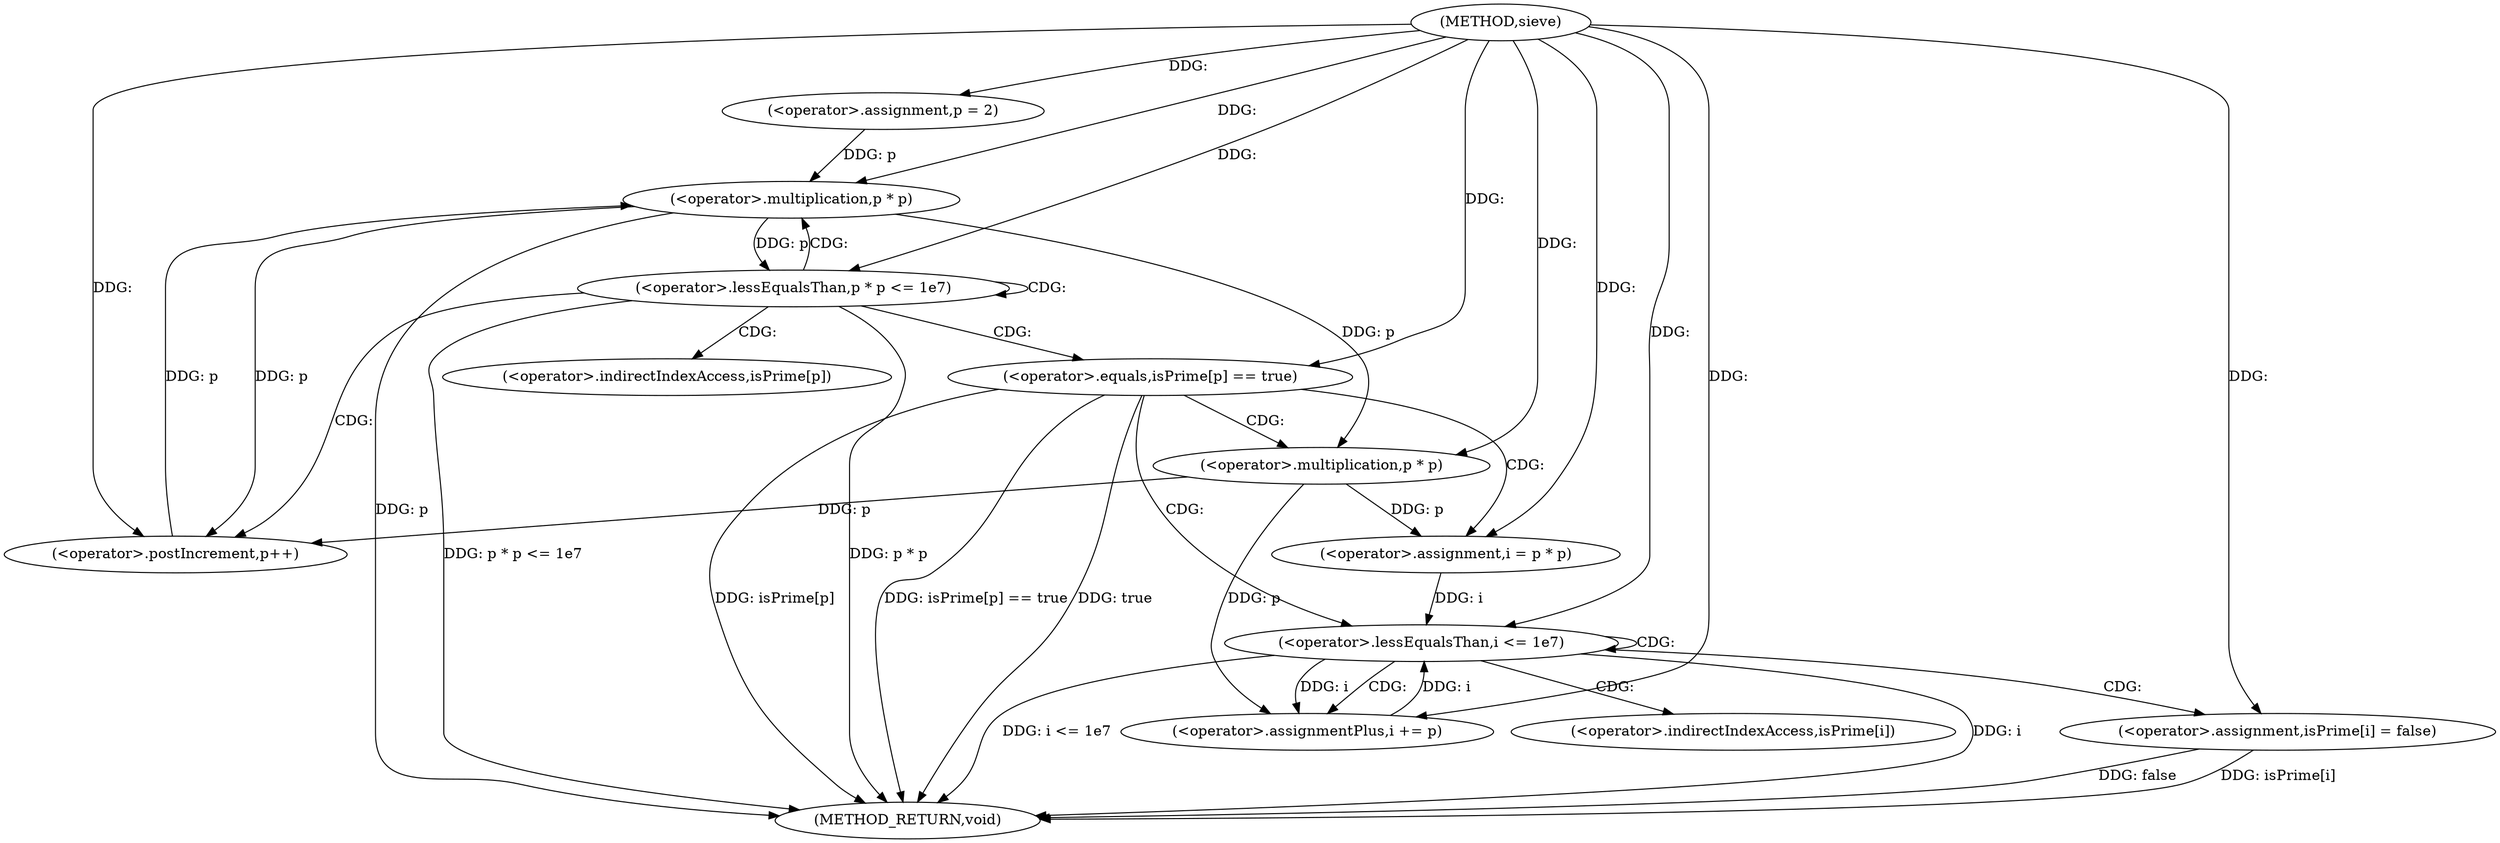 digraph "sieve" {  
"1000279" [label = "(METHOD,sieve)" ]
"1000317" [label = "(METHOD_RETURN,void)" ]
"1000283" [label = "(<operator>.assignment,p = 2)" ]
"1000286" [label = "(<operator>.lessEqualsThan,p * p <= 1e7)" ]
"1000291" [label = "(<operator>.postIncrement,p++)" ]
"1000294" [label = "(<operator>.equals,isPrime[p] == true)" ]
"1000287" [label = "(<operator>.multiplication,p * p)" ]
"1000301" [label = "(<operator>.assignment,i = p * p)" ]
"1000306" [label = "(<operator>.lessEqualsThan,i <= 1e7)" ]
"1000309" [label = "(<operator>.assignmentPlus,i += p)" ]
"1000312" [label = "(<operator>.assignment,isPrime[i] = false)" ]
"1000303" [label = "(<operator>.multiplication,p * p)" ]
"1000295" [label = "(<operator>.indirectIndexAccess,isPrime[p])" ]
"1000313" [label = "(<operator>.indirectIndexAccess,isPrime[i])" ]
  "1000287" -> "1000317"  [ label = "DDG: p"] 
  "1000286" -> "1000317"  [ label = "DDG: p * p"] 
  "1000286" -> "1000317"  [ label = "DDG: p * p <= 1e7"] 
  "1000294" -> "1000317"  [ label = "DDG: isPrime[p]"] 
  "1000294" -> "1000317"  [ label = "DDG: isPrime[p] == true"] 
  "1000306" -> "1000317"  [ label = "DDG: i"] 
  "1000306" -> "1000317"  [ label = "DDG: i <= 1e7"] 
  "1000312" -> "1000317"  [ label = "DDG: isPrime[i]"] 
  "1000312" -> "1000317"  [ label = "DDG: false"] 
  "1000294" -> "1000317"  [ label = "DDG: true"] 
  "1000279" -> "1000283"  [ label = "DDG: "] 
  "1000287" -> "1000286"  [ label = "DDG: p"] 
  "1000279" -> "1000286"  [ label = "DDG: "] 
  "1000287" -> "1000291"  [ label = "DDG: p"] 
  "1000303" -> "1000291"  [ label = "DDG: p"] 
  "1000279" -> "1000291"  [ label = "DDG: "] 
  "1000283" -> "1000287"  [ label = "DDG: p"] 
  "1000291" -> "1000287"  [ label = "DDG: p"] 
  "1000279" -> "1000287"  [ label = "DDG: "] 
  "1000279" -> "1000294"  [ label = "DDG: "] 
  "1000303" -> "1000301"  [ label = "DDG: p"] 
  "1000303" -> "1000309"  [ label = "DDG: p"] 
  "1000279" -> "1000309"  [ label = "DDG: "] 
  "1000279" -> "1000312"  [ label = "DDG: "] 
  "1000279" -> "1000301"  [ label = "DDG: "] 
  "1000301" -> "1000306"  [ label = "DDG: i"] 
  "1000309" -> "1000306"  [ label = "DDG: i"] 
  "1000279" -> "1000306"  [ label = "DDG: "] 
  "1000306" -> "1000309"  [ label = "DDG: i"] 
  "1000287" -> "1000303"  [ label = "DDG: p"] 
  "1000279" -> "1000303"  [ label = "DDG: "] 
  "1000286" -> "1000294"  [ label = "CDG: "] 
  "1000286" -> "1000286"  [ label = "CDG: "] 
  "1000286" -> "1000287"  [ label = "CDG: "] 
  "1000286" -> "1000295"  [ label = "CDG: "] 
  "1000286" -> "1000291"  [ label = "CDG: "] 
  "1000294" -> "1000303"  [ label = "CDG: "] 
  "1000294" -> "1000301"  [ label = "CDG: "] 
  "1000294" -> "1000306"  [ label = "CDG: "] 
  "1000306" -> "1000309"  [ label = "CDG: "] 
  "1000306" -> "1000312"  [ label = "CDG: "] 
  "1000306" -> "1000306"  [ label = "CDG: "] 
  "1000306" -> "1000313"  [ label = "CDG: "] 
}
